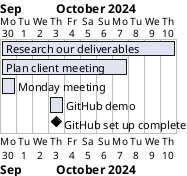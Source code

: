 @startgantt Week 2 Plan
Project starts 2024-9-30
[Research our deliverables] lasts 11 days
[Plan client meeting] lasts 8 days
[Monday meeting] starts 2024-9-30 and ends 2024-9-30
[GitHub demo] starts 2024-10-3 and ends 2024-10-3
[GitHub set up complete] happens at [GitHub demo]'s end
@endgantt 